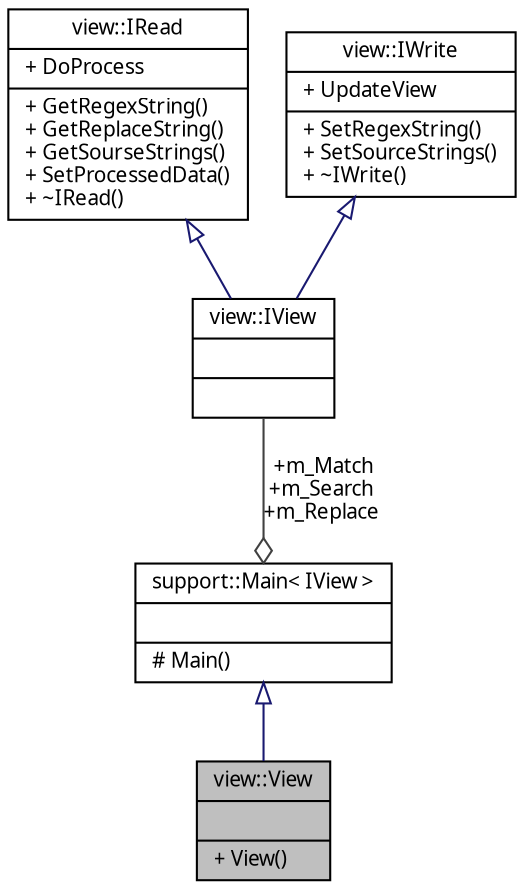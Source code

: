 digraph "view::View"
{
 // INTERACTIVE_SVG=YES
  edge [fontname="Verdana",fontsize="10",labelfontname="Verdana",labelfontsize="10"];
  node [fontname="Verdana",fontsize="10",shape=record];
  Node1 [label="{view::View\n||+ View()\l}",height=0.2,width=0.4,color="black", fillcolor="grey75", style="filled", fontcolor="black"];
  Node2 -> Node1 [dir="back",color="midnightblue",fontsize="10",style="solid",arrowtail="onormal",fontname="Verdana"];
  Node2 [label="{support::Main\< IView \>\n||# Main()\l}",height=0.2,width=0.4,color="black", fillcolor="white", style="filled",URL="$classsupport_1_1_main.html"];
  Node3 -> Node2 [color="grey25",fontsize="10",style="solid",label=" +m_Match\n+m_Search\n+m_Replace" ,arrowhead="odiamond",fontname="Verdana"];
  Node3 [label="{view::IView\n||}",height=0.2,width=0.4,color="black", fillcolor="white", style="filled",URL="$classview_1_1_i_view.html",tooltip="Класс входит в Проект RegexTester   Интерфейсный класс представления. "];
  Node4 -> Node3 [dir="back",color="midnightblue",fontsize="10",style="solid",arrowtail="onormal",fontname="Verdana"];
  Node4 [label="{view::IRead\n|+ DoProcess\l|+ GetRegexString()\l+ GetReplaceString()\l+ GetSourseStrings()\l+ SetProcessedData()\l+ ~IRead()\l}",height=0.2,width=0.4,color="black", fillcolor="white", style="filled",URL="$classview_1_1_i_read.html",tooltip="Класс входит в Проект RegexTester   Интерфейс для чтения введенных данным из объекта представления..."];
  Node5 -> Node3 [dir="back",color="midnightblue",fontsize="10",style="solid",arrowtail="onormal",fontname="Verdana"];
  Node5 [label="{view::IWrite\n|+ UpdateView\l|+ SetRegexString()\l+ SetSourceStrings()\l+ ~IWrite()\l}",height=0.2,width=0.4,color="black", fillcolor="white", style="filled",URL="$classview_1_1_i_write.html",tooltip="Класс входит в Проект RegexTester   Интерфейс для записи данных модели в объект представления. "];
}
